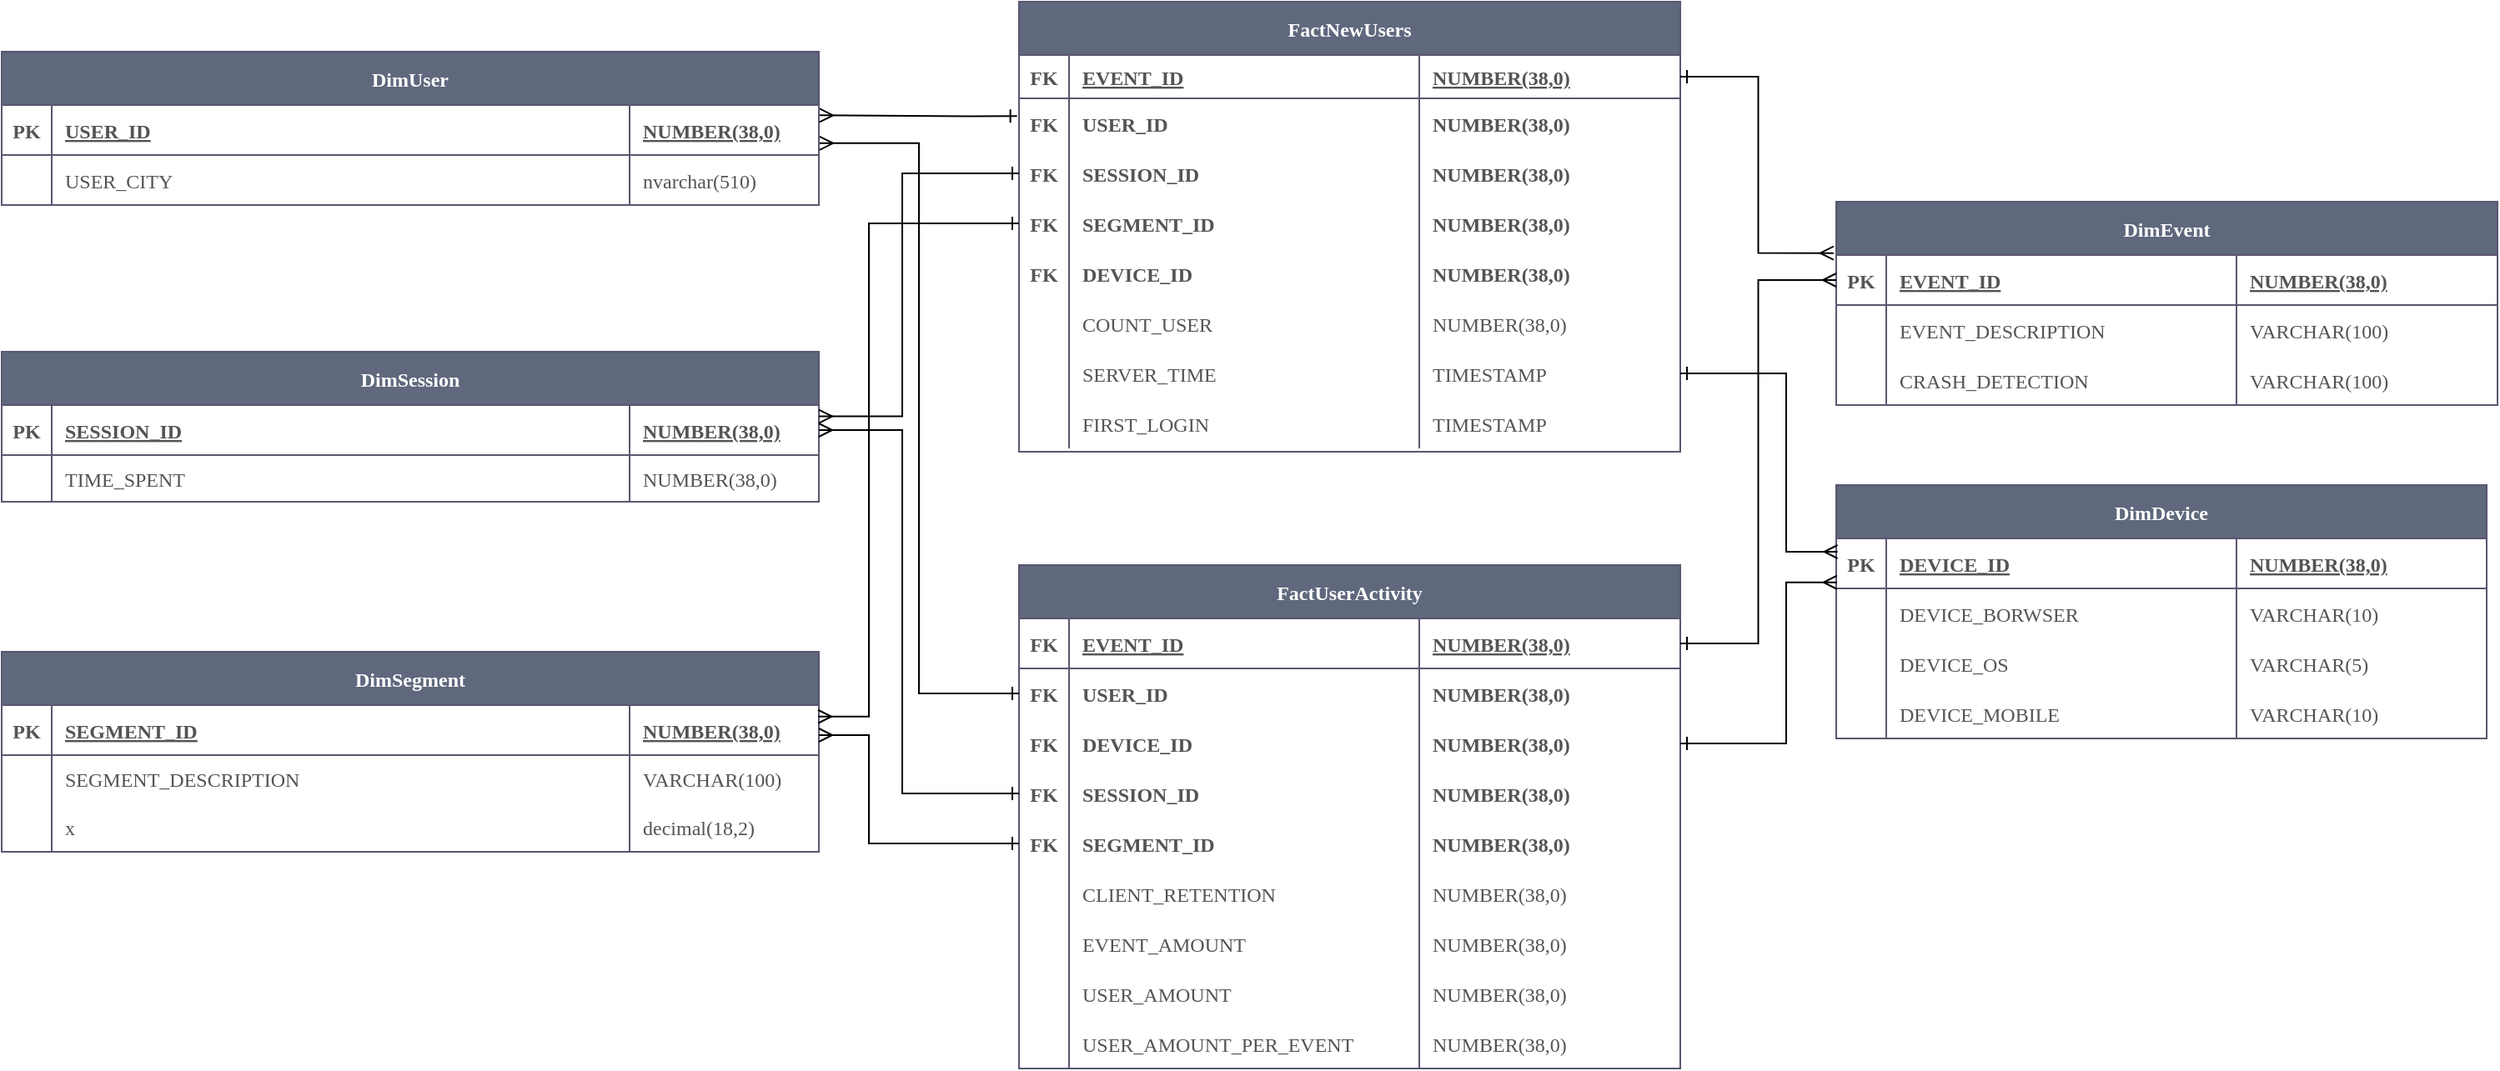 <mxfile version="20.5.1" type="github">
  <diagram id="R2lEEEUBdFMjLlhIrx00" name="Page-1">
    <mxGraphModel dx="1826" dy="827" grid="1" gridSize="10" guides="1" tooltips="1" connect="1" arrows="1" fold="1" page="1" pageScale="1" pageWidth="850" pageHeight="1100" math="0" shadow="0" extFonts="Permanent Marker^https://fonts.googleapis.com/css?family=Permanent+Marker">
      <root>
        <mxCell id="0" />
        <mxCell id="1" parent="0" />
        <mxCell id="uYATvKte1meTs20nlW-W-1" value="DimUser" style="shape=table;startSize=32;container=1;collapsible=1;childLayout=tableLayout;fixedRows=1;rowLines=0;fontStyle=1;align=center;resizeLast=1;strokeColor=#5C5570;fontFamily=Verdana;fontColor=#FFFFFF;fillColor=#5F687D;gradientColor=none;" vertex="1" parent="1">
          <mxGeometry x="180" y="100" width="490" height="92" as="geometry" />
        </mxCell>
        <mxCell id="uYATvKte1meTs20nlW-W-2" value="" style="shape=tableRow;horizontal=0;startSize=0;swimlaneHead=0;swimlaneBody=0;fillColor=none;collapsible=0;dropTarget=0;points=[[0,0.5],[1,0.5]];portConstraint=eastwest;top=0;left=0;right=0;bottom=1;strokeColor=#5C5570;fontFamily=Verdana;fontColor=#545454;" vertex="1" parent="uYATvKte1meTs20nlW-W-1">
          <mxGeometry y="32" width="490" height="30" as="geometry" />
        </mxCell>
        <mxCell id="uYATvKte1meTs20nlW-W-3" value="PK" style="shape=partialRectangle;connectable=0;fillColor=none;top=0;left=0;bottom=0;right=0;fontStyle=1;overflow=hidden;strokeColor=#5C5570;fontFamily=Verdana;fontColor=#545454;" vertex="1" parent="uYATvKte1meTs20nlW-W-2">
          <mxGeometry width="30" height="30" as="geometry">
            <mxRectangle width="30" height="30" as="alternateBounds" />
          </mxGeometry>
        </mxCell>
        <mxCell id="uYATvKte1meTs20nlW-W-4" value="USER_ID" style="shape=partialRectangle;connectable=0;fillColor=none;top=0;left=0;bottom=0;right=0;align=left;spacingLeft=6;fontStyle=5;overflow=hidden;strokeColor=#5C5570;fontFamily=Verdana;fontColor=#545454;" vertex="1" parent="uYATvKte1meTs20nlW-W-2">
          <mxGeometry x="30" width="346.5" height="30" as="geometry">
            <mxRectangle width="346.5" height="30" as="alternateBounds" />
          </mxGeometry>
        </mxCell>
        <mxCell id="uYATvKte1meTs20nlW-W-5" value="NUMBER(38,0)" style="shape=partialRectangle;connectable=0;fillColor=none;top=0;left=0;bottom=0;right=0;align=left;spacingLeft=6;fontStyle=5;overflow=hidden;strokeColor=#5C5570;fontFamily=Verdana;fontColor=#545454;" vertex="1" parent="uYATvKte1meTs20nlW-W-2">
          <mxGeometry x="376.5" width="113.5" height="30" as="geometry">
            <mxRectangle width="113.5" height="30" as="alternateBounds" />
          </mxGeometry>
        </mxCell>
        <mxCell id="uYATvKte1meTs20nlW-W-6" style="shape=tableRow;horizontal=0;startSize=0;swimlaneHead=0;swimlaneBody=0;fillColor=none;collapsible=0;dropTarget=0;points=[[0,0.5],[1,0.5]];portConstraint=eastwest;top=0;left=0;right=0;bottom=0;strokeColor=#5C5570;fontFamily=Verdana;fontColor=#545454;" vertex="1" parent="uYATvKte1meTs20nlW-W-1">
          <mxGeometry y="62" width="490" height="30" as="geometry" />
        </mxCell>
        <mxCell id="uYATvKte1meTs20nlW-W-7" style="shape=partialRectangle;connectable=0;fillColor=none;top=0;left=0;bottom=0;right=0;editable=1;overflow=hidden;strokeColor=#5C5570;fontFamily=Verdana;fontColor=#545454;" vertex="1" parent="uYATvKte1meTs20nlW-W-6">
          <mxGeometry width="30" height="30" as="geometry">
            <mxRectangle width="30" height="30" as="alternateBounds" />
          </mxGeometry>
        </mxCell>
        <mxCell id="uYATvKte1meTs20nlW-W-8" value="USER_CITY" style="shape=partialRectangle;connectable=0;fillColor=none;top=0;left=0;bottom=0;right=0;align=left;spacingLeft=6;overflow=hidden;strokeColor=#5C5570;fontFamily=Verdana;fontColor=#545454;" vertex="1" parent="uYATvKte1meTs20nlW-W-6">
          <mxGeometry x="30" width="346.5" height="30" as="geometry">
            <mxRectangle width="346.5" height="30" as="alternateBounds" />
          </mxGeometry>
        </mxCell>
        <mxCell id="uYATvKte1meTs20nlW-W-9" value="nvarchar(510)" style="shape=partialRectangle;connectable=0;fillColor=none;top=0;left=0;bottom=0;right=0;align=left;spacingLeft=6;overflow=hidden;strokeColor=#5C5570;fontFamily=Verdana;fontColor=#545454;" vertex="1" parent="uYATvKte1meTs20nlW-W-6">
          <mxGeometry x="376.5" width="113.5" height="30" as="geometry">
            <mxRectangle width="113.5" height="30" as="alternateBounds" />
          </mxGeometry>
        </mxCell>
        <mxCell id="uYATvKte1meTs20nlW-W-10" value="DimSession" style="shape=table;startSize=32;container=1;collapsible=1;childLayout=tableLayout;fixedRows=1;rowLines=0;fontStyle=1;align=center;resizeLast=1;strokeColor=#5C5570;fontFamily=Verdana;fontColor=#FFFFFF;fillColor=#5F687D;gradientColor=none;" vertex="1" parent="1">
          <mxGeometry x="180" y="280" width="490" height="90" as="geometry" />
        </mxCell>
        <mxCell id="uYATvKte1meTs20nlW-W-11" value="" style="shape=tableRow;horizontal=0;startSize=0;swimlaneHead=0;swimlaneBody=0;fillColor=none;collapsible=0;dropTarget=0;points=[[0,0.5],[1,0.5]];portConstraint=eastwest;top=0;left=0;right=0;bottom=1;strokeColor=#5C5570;fontFamily=Verdana;fontColor=#545454;" vertex="1" parent="uYATvKte1meTs20nlW-W-10">
          <mxGeometry y="32" width="490" height="30" as="geometry" />
        </mxCell>
        <mxCell id="uYATvKte1meTs20nlW-W-12" value="PK" style="shape=partialRectangle;connectable=0;fillColor=none;top=0;left=0;bottom=0;right=0;fontStyle=1;overflow=hidden;strokeColor=#5C5570;fontFamily=Verdana;fontColor=#545454;" vertex="1" parent="uYATvKte1meTs20nlW-W-11">
          <mxGeometry width="30" height="30" as="geometry">
            <mxRectangle width="30" height="30" as="alternateBounds" />
          </mxGeometry>
        </mxCell>
        <mxCell id="uYATvKte1meTs20nlW-W-13" value="SESSION_ID" style="shape=partialRectangle;connectable=0;fillColor=none;top=0;left=0;bottom=0;right=0;align=left;spacingLeft=6;fontStyle=5;overflow=hidden;strokeColor=#5C5570;fontFamily=Verdana;fontColor=#545454;" vertex="1" parent="uYATvKte1meTs20nlW-W-11">
          <mxGeometry x="30" width="346.5" height="30" as="geometry">
            <mxRectangle width="346.5" height="30" as="alternateBounds" />
          </mxGeometry>
        </mxCell>
        <mxCell id="uYATvKte1meTs20nlW-W-14" value="NUMBER(38,0)" style="shape=partialRectangle;connectable=0;fillColor=none;top=0;left=0;bottom=0;right=0;align=left;spacingLeft=6;fontStyle=5;overflow=hidden;strokeColor=#5C5570;fontFamily=Verdana;fontColor=#545454;" vertex="1" parent="uYATvKte1meTs20nlW-W-11">
          <mxGeometry x="376.5" width="113.5" height="30" as="geometry">
            <mxRectangle width="113.5" height="30" as="alternateBounds" />
          </mxGeometry>
        </mxCell>
        <mxCell id="uYATvKte1meTs20nlW-W-15" style="shape=tableRow;horizontal=0;startSize=0;swimlaneHead=0;swimlaneBody=0;fillColor=none;collapsible=0;dropTarget=0;points=[[0,0.5],[1,0.5]];portConstraint=eastwest;top=0;left=0;right=0;bottom=0;strokeColor=#5C5570;fontFamily=Verdana;fontColor=#545454;" vertex="1" parent="uYATvKte1meTs20nlW-W-10">
          <mxGeometry y="62" width="490" height="28" as="geometry" />
        </mxCell>
        <mxCell id="uYATvKte1meTs20nlW-W-16" style="shape=partialRectangle;connectable=0;fillColor=none;top=0;left=0;bottom=0;right=0;editable=1;overflow=hidden;strokeColor=#5C5570;fontFamily=Verdana;fontColor=#545454;" vertex="1" parent="uYATvKte1meTs20nlW-W-15">
          <mxGeometry width="30" height="28" as="geometry">
            <mxRectangle width="30" height="28" as="alternateBounds" />
          </mxGeometry>
        </mxCell>
        <mxCell id="uYATvKte1meTs20nlW-W-17" value="TIME_SPENT" style="shape=partialRectangle;connectable=0;fillColor=none;top=0;left=0;bottom=0;right=0;align=left;spacingLeft=6;overflow=hidden;strokeColor=#5C5570;fontFamily=Verdana;fontColor=#545454;" vertex="1" parent="uYATvKte1meTs20nlW-W-15">
          <mxGeometry x="30" width="346.5" height="28" as="geometry">
            <mxRectangle width="346.5" height="28" as="alternateBounds" />
          </mxGeometry>
        </mxCell>
        <mxCell id="uYATvKte1meTs20nlW-W-18" value="NUMBER(38,0)" style="shape=partialRectangle;connectable=0;fillColor=none;top=0;left=0;bottom=0;right=0;align=left;spacingLeft=6;overflow=hidden;strokeColor=#5C5570;fontFamily=Verdana;fontColor=#545454;fontStyle=0" vertex="1" parent="uYATvKte1meTs20nlW-W-15">
          <mxGeometry x="376.5" width="113.5" height="28" as="geometry">
            <mxRectangle width="113.5" height="28" as="alternateBounds" />
          </mxGeometry>
        </mxCell>
        <mxCell id="uYATvKte1meTs20nlW-W-19" value="DimSegment" style="shape=table;startSize=32;container=1;collapsible=1;childLayout=tableLayout;fixedRows=1;rowLines=0;fontStyle=1;align=center;resizeLast=1;strokeColor=#5C5570;fontFamily=Verdana;fontColor=#FFFFFF;fillColor=#5F687D;gradientColor=none;" vertex="1" parent="1">
          <mxGeometry x="180" y="460" width="490" height="120" as="geometry" />
        </mxCell>
        <mxCell id="uYATvKte1meTs20nlW-W-20" value="" style="shape=tableRow;horizontal=0;startSize=0;swimlaneHead=0;swimlaneBody=0;fillColor=none;collapsible=0;dropTarget=0;points=[[0,0.5],[1,0.5]];portConstraint=eastwest;top=0;left=0;right=0;bottom=1;strokeColor=#5C5570;fontFamily=Verdana;fontColor=#545454;" vertex="1" parent="uYATvKte1meTs20nlW-W-19">
          <mxGeometry y="32" width="490" height="30" as="geometry" />
        </mxCell>
        <mxCell id="uYATvKte1meTs20nlW-W-21" value="PK" style="shape=partialRectangle;connectable=0;fillColor=none;top=0;left=0;bottom=0;right=0;fontStyle=1;overflow=hidden;strokeColor=#5C5570;fontFamily=Verdana;fontColor=#545454;" vertex="1" parent="uYATvKte1meTs20nlW-W-20">
          <mxGeometry width="30" height="30" as="geometry">
            <mxRectangle width="30" height="30" as="alternateBounds" />
          </mxGeometry>
        </mxCell>
        <mxCell id="uYATvKte1meTs20nlW-W-22" value="SEGMENT_ID" style="shape=partialRectangle;connectable=0;fillColor=none;top=0;left=0;bottom=0;right=0;align=left;spacingLeft=6;fontStyle=5;overflow=hidden;strokeColor=#5C5570;fontFamily=Verdana;fontColor=#545454;" vertex="1" parent="uYATvKte1meTs20nlW-W-20">
          <mxGeometry x="30" width="346.5" height="30" as="geometry">
            <mxRectangle width="346.5" height="30" as="alternateBounds" />
          </mxGeometry>
        </mxCell>
        <mxCell id="uYATvKte1meTs20nlW-W-23" value="NUMBER(38,0)" style="shape=partialRectangle;connectable=0;fillColor=none;top=0;left=0;bottom=0;right=0;align=left;spacingLeft=6;fontStyle=5;overflow=hidden;strokeColor=#5C5570;fontFamily=Verdana;fontColor=#545454;" vertex="1" parent="uYATvKte1meTs20nlW-W-20">
          <mxGeometry x="376.5" width="113.5" height="30" as="geometry">
            <mxRectangle width="113.5" height="30" as="alternateBounds" />
          </mxGeometry>
        </mxCell>
        <mxCell id="uYATvKte1meTs20nlW-W-24" style="shape=tableRow;horizontal=0;startSize=0;swimlaneHead=0;swimlaneBody=0;fillColor=none;collapsible=0;dropTarget=0;points=[[0,0.5],[1,0.5]];portConstraint=eastwest;top=0;left=0;right=0;bottom=0;strokeColor=#5C5570;fontFamily=Verdana;fontColor=#545454;" vertex="1" parent="uYATvKte1meTs20nlW-W-19">
          <mxGeometry y="62" width="490" height="28" as="geometry" />
        </mxCell>
        <mxCell id="uYATvKte1meTs20nlW-W-25" style="shape=partialRectangle;connectable=0;fillColor=none;top=0;left=0;bottom=0;right=0;editable=1;overflow=hidden;strokeColor=#5C5570;fontFamily=Verdana;fontColor=#545454;" vertex="1" parent="uYATvKte1meTs20nlW-W-24">
          <mxGeometry width="30" height="28" as="geometry">
            <mxRectangle width="30" height="28" as="alternateBounds" />
          </mxGeometry>
        </mxCell>
        <mxCell id="uYATvKte1meTs20nlW-W-26" value="SEGMENT_DESCRIPTION" style="shape=partialRectangle;connectable=0;fillColor=none;top=0;left=0;bottom=0;right=0;align=left;spacingLeft=6;overflow=hidden;strokeColor=#5C5570;fontFamily=Verdana;fontColor=#545454;" vertex="1" parent="uYATvKte1meTs20nlW-W-24">
          <mxGeometry x="30" width="346.5" height="28" as="geometry">
            <mxRectangle width="346.5" height="28" as="alternateBounds" />
          </mxGeometry>
        </mxCell>
        <mxCell id="uYATvKte1meTs20nlW-W-27" value="VARCHAR(100)" style="shape=partialRectangle;connectable=0;fillColor=none;top=0;left=0;bottom=0;right=0;align=left;spacingLeft=6;overflow=hidden;strokeColor=#5C5570;fontFamily=Verdana;fontColor=#545454;" vertex="1" parent="uYATvKte1meTs20nlW-W-24">
          <mxGeometry x="376.5" width="113.5" height="28" as="geometry">
            <mxRectangle width="113.5" height="28" as="alternateBounds" />
          </mxGeometry>
        </mxCell>
        <mxCell id="uYATvKte1meTs20nlW-W-28" style="shape=tableRow;horizontal=0;startSize=0;swimlaneHead=0;swimlaneBody=0;fillColor=none;collapsible=0;dropTarget=0;points=[[0,0.5],[1,0.5]];portConstraint=eastwest;top=0;left=0;right=0;bottom=0;strokeColor=#5C5570;fontFamily=Verdana;fontColor=#545454;" vertex="1" parent="uYATvKte1meTs20nlW-W-19">
          <mxGeometry y="90" width="490" height="30" as="geometry" />
        </mxCell>
        <mxCell id="uYATvKte1meTs20nlW-W-29" style="shape=partialRectangle;connectable=0;fillColor=none;top=0;left=0;bottom=0;right=0;editable=1;overflow=hidden;strokeColor=#5C5570;fontFamily=Verdana;fontColor=#545454;" vertex="1" parent="uYATvKte1meTs20nlW-W-28">
          <mxGeometry width="30" height="30" as="geometry">
            <mxRectangle width="30" height="30" as="alternateBounds" />
          </mxGeometry>
        </mxCell>
        <mxCell id="uYATvKte1meTs20nlW-W-30" value="x" style="shape=partialRectangle;connectable=0;fillColor=none;top=0;left=0;bottom=0;right=0;align=left;spacingLeft=6;overflow=hidden;strokeColor=#5C5570;fontFamily=Verdana;fontColor=#545454;" vertex="1" parent="uYATvKte1meTs20nlW-W-28">
          <mxGeometry x="30" width="346.5" height="30" as="geometry">
            <mxRectangle width="346.5" height="30" as="alternateBounds" />
          </mxGeometry>
        </mxCell>
        <mxCell id="uYATvKte1meTs20nlW-W-31" value="decimal(18,2)" style="shape=partialRectangle;connectable=0;fillColor=none;top=0;left=0;bottom=0;right=0;align=left;spacingLeft=6;overflow=hidden;strokeColor=#5C5570;fontFamily=Verdana;fontColor=#545454;" vertex="1" parent="uYATvKte1meTs20nlW-W-28">
          <mxGeometry x="376.5" width="113.5" height="30" as="geometry">
            <mxRectangle width="113.5" height="30" as="alternateBounds" />
          </mxGeometry>
        </mxCell>
        <mxCell id="uYATvKte1meTs20nlW-W-32" value="DimDevice" style="shape=table;startSize=32;container=1;collapsible=1;childLayout=tableLayout;fixedRows=1;rowLines=0;fontStyle=1;align=center;resizeLast=1;strokeColor=#5C5570;fontFamily=Verdana;fontColor=#FFFFFF;fillColor=#5F687D;gradientColor=none;" vertex="1" parent="1">
          <mxGeometry x="1280" y="360" width="390" height="152" as="geometry" />
        </mxCell>
        <mxCell id="uYATvKte1meTs20nlW-W-33" value="" style="shape=tableRow;horizontal=0;startSize=0;swimlaneHead=0;swimlaneBody=0;fillColor=none;collapsible=0;dropTarget=0;points=[[0,0.5],[1,0.5]];portConstraint=eastwest;top=0;left=0;right=0;bottom=1;strokeColor=#5C5570;fontFamily=Verdana;fontColor=#545454;" vertex="1" parent="uYATvKte1meTs20nlW-W-32">
          <mxGeometry y="32" width="390" height="30" as="geometry" />
        </mxCell>
        <mxCell id="uYATvKte1meTs20nlW-W-34" value="PK" style="shape=partialRectangle;connectable=0;fillColor=none;top=0;left=0;bottom=0;right=0;fontStyle=1;overflow=hidden;strokeColor=#5C5570;fontFamily=Verdana;fontColor=#545454;" vertex="1" parent="uYATvKte1meTs20nlW-W-33">
          <mxGeometry width="30" height="30" as="geometry">
            <mxRectangle width="30" height="30" as="alternateBounds" />
          </mxGeometry>
        </mxCell>
        <mxCell id="uYATvKte1meTs20nlW-W-35" value="DEVICE_ID" style="shape=partialRectangle;connectable=0;fillColor=none;top=0;left=0;bottom=0;right=0;align=left;spacingLeft=6;fontStyle=5;overflow=hidden;strokeColor=#5C5570;fontFamily=Verdana;fontColor=#545454;" vertex="1" parent="uYATvKte1meTs20nlW-W-33">
          <mxGeometry x="30" width="210" height="30" as="geometry">
            <mxRectangle width="210" height="30" as="alternateBounds" />
          </mxGeometry>
        </mxCell>
        <mxCell id="uYATvKte1meTs20nlW-W-36" value="NUMBER(38,0)" style="shape=partialRectangle;connectable=0;fillColor=none;top=0;left=0;bottom=0;right=0;align=left;spacingLeft=6;fontStyle=5;overflow=hidden;strokeColor=#5C5570;fontFamily=Verdana;fontColor=#545454;" vertex="1" parent="uYATvKte1meTs20nlW-W-33">
          <mxGeometry x="240" width="150" height="30" as="geometry">
            <mxRectangle width="150" height="30" as="alternateBounds" />
          </mxGeometry>
        </mxCell>
        <mxCell id="uYATvKte1meTs20nlW-W-37" style="shape=tableRow;horizontal=0;startSize=0;swimlaneHead=0;swimlaneBody=0;fillColor=none;collapsible=0;dropTarget=0;points=[[0,0.5],[1,0.5]];portConstraint=eastwest;top=0;left=0;right=0;bottom=0;strokeColor=#5C5570;fontFamily=Verdana;fontColor=#545454;" vertex="1" parent="uYATvKte1meTs20nlW-W-32">
          <mxGeometry y="62" width="390" height="30" as="geometry" />
        </mxCell>
        <mxCell id="uYATvKte1meTs20nlW-W-38" style="shape=partialRectangle;connectable=0;fillColor=none;top=0;left=0;bottom=0;right=0;editable=1;overflow=hidden;strokeColor=#5C5570;fontFamily=Verdana;fontColor=#545454;" vertex="1" parent="uYATvKte1meTs20nlW-W-37">
          <mxGeometry width="30" height="30" as="geometry">
            <mxRectangle width="30" height="30" as="alternateBounds" />
          </mxGeometry>
        </mxCell>
        <mxCell id="uYATvKte1meTs20nlW-W-39" value="DEVICE_BORWSER" style="shape=partialRectangle;connectable=0;fillColor=none;top=0;left=0;bottom=0;right=0;align=left;spacingLeft=6;overflow=hidden;strokeColor=#5C5570;fontFamily=Verdana;fontColor=#545454;" vertex="1" parent="uYATvKte1meTs20nlW-W-37">
          <mxGeometry x="30" width="210" height="30" as="geometry">
            <mxRectangle width="210" height="30" as="alternateBounds" />
          </mxGeometry>
        </mxCell>
        <mxCell id="uYATvKte1meTs20nlW-W-40" value="VARCHAR(10)" style="shape=partialRectangle;connectable=0;fillColor=none;top=0;left=0;bottom=0;right=0;align=left;spacingLeft=6;overflow=hidden;strokeColor=#5C5570;fontFamily=Verdana;fontColor=#545454;" vertex="1" parent="uYATvKte1meTs20nlW-W-37">
          <mxGeometry x="240" width="150" height="30" as="geometry">
            <mxRectangle width="150" height="30" as="alternateBounds" />
          </mxGeometry>
        </mxCell>
        <mxCell id="uYATvKte1meTs20nlW-W-41" style="shape=tableRow;horizontal=0;startSize=0;swimlaneHead=0;swimlaneBody=0;fillColor=none;collapsible=0;dropTarget=0;points=[[0,0.5],[1,0.5]];portConstraint=eastwest;top=0;left=0;right=0;bottom=0;strokeColor=#5C5570;fontFamily=Verdana;fontColor=#545454;" vertex="1" parent="uYATvKte1meTs20nlW-W-32">
          <mxGeometry y="92" width="390" height="30" as="geometry" />
        </mxCell>
        <mxCell id="uYATvKte1meTs20nlW-W-42" style="shape=partialRectangle;connectable=0;fillColor=none;top=0;left=0;bottom=0;right=0;editable=1;overflow=hidden;strokeColor=#5C5570;fontFamily=Verdana;fontColor=#545454;" vertex="1" parent="uYATvKte1meTs20nlW-W-41">
          <mxGeometry width="30" height="30" as="geometry">
            <mxRectangle width="30" height="30" as="alternateBounds" />
          </mxGeometry>
        </mxCell>
        <mxCell id="uYATvKte1meTs20nlW-W-43" value="DEVICE_OS" style="shape=partialRectangle;connectable=0;fillColor=none;top=0;left=0;bottom=0;right=0;align=left;spacingLeft=6;overflow=hidden;strokeColor=#5C5570;fontFamily=Verdana;fontColor=#545454;" vertex="1" parent="uYATvKte1meTs20nlW-W-41">
          <mxGeometry x="30" width="210" height="30" as="geometry">
            <mxRectangle width="210" height="30" as="alternateBounds" />
          </mxGeometry>
        </mxCell>
        <mxCell id="uYATvKte1meTs20nlW-W-44" value="VARCHAR(5)" style="shape=partialRectangle;connectable=0;fillColor=none;top=0;left=0;bottom=0;right=0;align=left;spacingLeft=6;overflow=hidden;strokeColor=#5C5570;fontFamily=Verdana;fontColor=#545454;" vertex="1" parent="uYATvKte1meTs20nlW-W-41">
          <mxGeometry x="240" width="150" height="30" as="geometry">
            <mxRectangle width="150" height="30" as="alternateBounds" />
          </mxGeometry>
        </mxCell>
        <mxCell id="uYATvKte1meTs20nlW-W-45" style="shape=tableRow;horizontal=0;startSize=0;swimlaneHead=0;swimlaneBody=0;fillColor=none;collapsible=0;dropTarget=0;points=[[0,0.5],[1,0.5]];portConstraint=eastwest;top=0;left=0;right=0;bottom=0;strokeColor=#5C5570;fontFamily=Verdana;fontColor=#545454;" vertex="1" parent="uYATvKte1meTs20nlW-W-32">
          <mxGeometry y="122" width="390" height="30" as="geometry" />
        </mxCell>
        <mxCell id="uYATvKte1meTs20nlW-W-46" style="shape=partialRectangle;connectable=0;fillColor=none;top=0;left=0;bottom=0;right=0;editable=1;overflow=hidden;strokeColor=#5C5570;fontFamily=Verdana;fontColor=#545454;" vertex="1" parent="uYATvKte1meTs20nlW-W-45">
          <mxGeometry width="30" height="30" as="geometry">
            <mxRectangle width="30" height="30" as="alternateBounds" />
          </mxGeometry>
        </mxCell>
        <mxCell id="uYATvKte1meTs20nlW-W-47" value="DEVICE_MOBILE" style="shape=partialRectangle;connectable=0;fillColor=none;top=0;left=0;bottom=0;right=0;align=left;spacingLeft=6;overflow=hidden;strokeColor=#5C5570;fontFamily=Verdana;fontColor=#545454;" vertex="1" parent="uYATvKte1meTs20nlW-W-45">
          <mxGeometry x="30" width="210" height="30" as="geometry">
            <mxRectangle width="210" height="30" as="alternateBounds" />
          </mxGeometry>
        </mxCell>
        <mxCell id="uYATvKte1meTs20nlW-W-48" value="VARCHAR(10)" style="shape=partialRectangle;connectable=0;fillColor=none;top=0;left=0;bottom=0;right=0;align=left;spacingLeft=6;overflow=hidden;strokeColor=#5C5570;fontFamily=Verdana;fontColor=#545454;" vertex="1" parent="uYATvKte1meTs20nlW-W-45">
          <mxGeometry x="240" width="150" height="30" as="geometry">
            <mxRectangle width="150" height="30" as="alternateBounds" />
          </mxGeometry>
        </mxCell>
        <mxCell id="uYATvKte1meTs20nlW-W-49" value="DimEvent" style="shape=table;startSize=32;container=1;collapsible=1;childLayout=tableLayout;fixedRows=1;rowLines=0;fontStyle=1;align=center;resizeLast=1;strokeColor=#5C5570;fontFamily=Verdana;fontColor=#FFFFFF;fillColor=#5F687D;gradientColor=none;" vertex="1" parent="1">
          <mxGeometry x="1280" y="190" width="396.5" height="122" as="geometry" />
        </mxCell>
        <mxCell id="uYATvKte1meTs20nlW-W-50" value="" style="shape=tableRow;horizontal=0;startSize=0;swimlaneHead=0;swimlaneBody=0;fillColor=none;collapsible=0;dropTarget=0;points=[[0,0.5],[1,0.5]];portConstraint=eastwest;top=0;left=0;right=0;bottom=1;strokeColor=#5C5570;fontFamily=Verdana;fontColor=#545454;" vertex="1" parent="uYATvKte1meTs20nlW-W-49">
          <mxGeometry y="32" width="396.5" height="30" as="geometry" />
        </mxCell>
        <mxCell id="uYATvKte1meTs20nlW-W-51" value="PK" style="shape=partialRectangle;connectable=0;fillColor=none;top=0;left=0;bottom=0;right=0;fontStyle=1;overflow=hidden;strokeColor=#5C5570;fontFamily=Verdana;fontColor=#545454;" vertex="1" parent="uYATvKte1meTs20nlW-W-50">
          <mxGeometry width="30" height="30" as="geometry">
            <mxRectangle width="30" height="30" as="alternateBounds" />
          </mxGeometry>
        </mxCell>
        <mxCell id="uYATvKte1meTs20nlW-W-52" value="EVENT_ID" style="shape=partialRectangle;connectable=0;fillColor=none;top=0;left=0;bottom=0;right=0;align=left;spacingLeft=6;fontStyle=5;overflow=hidden;strokeColor=#5C5570;fontFamily=Verdana;fontColor=#545454;" vertex="1" parent="uYATvKte1meTs20nlW-W-50">
          <mxGeometry x="30" width="210" height="30" as="geometry">
            <mxRectangle width="210" height="30" as="alternateBounds" />
          </mxGeometry>
        </mxCell>
        <mxCell id="uYATvKte1meTs20nlW-W-53" value="NUMBER(38,0)" style="shape=partialRectangle;connectable=0;fillColor=none;top=0;left=0;bottom=0;right=0;align=left;spacingLeft=6;fontStyle=5;overflow=hidden;strokeColor=#5C5570;fontFamily=Verdana;fontColor=#545454;" vertex="1" parent="uYATvKte1meTs20nlW-W-50">
          <mxGeometry x="240" width="156.5" height="30" as="geometry">
            <mxRectangle width="156.5" height="30" as="alternateBounds" />
          </mxGeometry>
        </mxCell>
        <mxCell id="uYATvKte1meTs20nlW-W-54" style="shape=tableRow;horizontal=0;startSize=0;swimlaneHead=0;swimlaneBody=0;fillColor=none;collapsible=0;dropTarget=0;points=[[0,0.5],[1,0.5]];portConstraint=eastwest;top=0;left=0;right=0;bottom=0;strokeColor=#5C5570;fontFamily=Verdana;fontColor=#545454;" vertex="1" parent="uYATvKte1meTs20nlW-W-49">
          <mxGeometry y="62" width="396.5" height="30" as="geometry" />
        </mxCell>
        <mxCell id="uYATvKte1meTs20nlW-W-55" style="shape=partialRectangle;connectable=0;fillColor=none;top=0;left=0;bottom=0;right=0;editable=1;overflow=hidden;strokeColor=#5C5570;fontFamily=Verdana;fontColor=#545454;" vertex="1" parent="uYATvKte1meTs20nlW-W-54">
          <mxGeometry width="30" height="30" as="geometry">
            <mxRectangle width="30" height="30" as="alternateBounds" />
          </mxGeometry>
        </mxCell>
        <mxCell id="uYATvKte1meTs20nlW-W-56" value="EVENT_DESCRIPTION" style="shape=partialRectangle;connectable=0;fillColor=none;top=0;left=0;bottom=0;right=0;align=left;spacingLeft=6;overflow=hidden;strokeColor=#5C5570;fontFamily=Verdana;fontColor=#545454;" vertex="1" parent="uYATvKte1meTs20nlW-W-54">
          <mxGeometry x="30" width="210" height="30" as="geometry">
            <mxRectangle width="210" height="30" as="alternateBounds" />
          </mxGeometry>
        </mxCell>
        <mxCell id="uYATvKte1meTs20nlW-W-57" value="VARCHAR(100)" style="shape=partialRectangle;connectable=0;fillColor=none;top=0;left=0;bottom=0;right=0;align=left;spacingLeft=6;overflow=hidden;strokeColor=#5C5570;fontFamily=Verdana;fontColor=#545454;" vertex="1" parent="uYATvKte1meTs20nlW-W-54">
          <mxGeometry x="240" width="156.5" height="30" as="geometry">
            <mxRectangle width="156.5" height="30" as="alternateBounds" />
          </mxGeometry>
        </mxCell>
        <mxCell id="uYATvKte1meTs20nlW-W-58" style="shape=tableRow;horizontal=0;startSize=0;swimlaneHead=0;swimlaneBody=0;fillColor=none;collapsible=0;dropTarget=0;points=[[0,0.5],[1,0.5]];portConstraint=eastwest;top=0;left=0;right=0;bottom=0;strokeColor=#5C5570;fontFamily=Verdana;fontColor=#545454;" vertex="1" parent="uYATvKte1meTs20nlW-W-49">
          <mxGeometry y="92" width="396.5" height="30" as="geometry" />
        </mxCell>
        <mxCell id="uYATvKte1meTs20nlW-W-59" style="shape=partialRectangle;connectable=0;fillColor=none;top=0;left=0;bottom=0;right=0;editable=1;overflow=hidden;strokeColor=#5C5570;fontFamily=Verdana;fontColor=#545454;" vertex="1" parent="uYATvKte1meTs20nlW-W-58">
          <mxGeometry width="30" height="30" as="geometry">
            <mxRectangle width="30" height="30" as="alternateBounds" />
          </mxGeometry>
        </mxCell>
        <mxCell id="uYATvKte1meTs20nlW-W-60" value="CRASH_DETECTION" style="shape=partialRectangle;connectable=0;fillColor=none;top=0;left=0;bottom=0;right=0;align=left;spacingLeft=6;overflow=hidden;strokeColor=#5C5570;fontFamily=Verdana;fontColor=#545454;" vertex="1" parent="uYATvKte1meTs20nlW-W-58">
          <mxGeometry x="30" width="210" height="30" as="geometry">
            <mxRectangle width="210" height="30" as="alternateBounds" />
          </mxGeometry>
        </mxCell>
        <mxCell id="uYATvKte1meTs20nlW-W-61" value="VARCHAR(100)" style="shape=partialRectangle;connectable=0;fillColor=none;top=0;left=0;bottom=0;right=0;align=left;spacingLeft=6;overflow=hidden;strokeColor=#5C5570;fontFamily=Verdana;fontColor=#545454;" vertex="1" parent="uYATvKte1meTs20nlW-W-58">
          <mxGeometry x="240" width="156.5" height="30" as="geometry">
            <mxRectangle width="156.5" height="30" as="alternateBounds" />
          </mxGeometry>
        </mxCell>
        <mxCell id="uYATvKte1meTs20nlW-W-62" value="FactNewUsers" style="shape=table;startSize=32;container=1;collapsible=1;childLayout=tableLayout;fixedRows=1;rowLines=0;fontStyle=1;align=center;resizeLast=1;strokeColor=#5C5570;fontFamily=Verdana;fontColor=#FFFFFF;fillColor=#5F687D;gradientColor=none;" vertex="1" parent="1">
          <mxGeometry x="790" y="70" width="396.5" height="270" as="geometry" />
        </mxCell>
        <mxCell id="uYATvKte1meTs20nlW-W-63" value="" style="shape=tableRow;horizontal=0;startSize=0;swimlaneHead=0;swimlaneBody=0;fillColor=none;collapsible=0;dropTarget=0;points=[[0,0.5],[1,0.5]];portConstraint=eastwest;top=0;left=0;right=0;bottom=1;strokeColor=#5C5570;fontFamily=Verdana;fontColor=#545454;" vertex="1" parent="uYATvKte1meTs20nlW-W-62">
          <mxGeometry y="32" width="396.5" height="26" as="geometry" />
        </mxCell>
        <mxCell id="uYATvKte1meTs20nlW-W-64" value="FK" style="shape=partialRectangle;connectable=0;fillColor=none;top=0;left=0;bottom=0;right=0;fontStyle=1;overflow=hidden;strokeColor=#5C5570;fontFamily=Verdana;fontColor=#545454;" vertex="1" parent="uYATvKte1meTs20nlW-W-63">
          <mxGeometry width="30" height="26" as="geometry">
            <mxRectangle width="30" height="26" as="alternateBounds" />
          </mxGeometry>
        </mxCell>
        <mxCell id="uYATvKte1meTs20nlW-W-65" value="EVENT_ID" style="shape=partialRectangle;connectable=0;fillColor=none;top=0;left=0;bottom=0;right=0;align=left;spacingLeft=6;fontStyle=5;overflow=hidden;strokeColor=#5C5570;fontFamily=Verdana;fontColor=#545454;" vertex="1" parent="uYATvKte1meTs20nlW-W-63">
          <mxGeometry x="30" width="210" height="26" as="geometry">
            <mxRectangle width="210" height="26" as="alternateBounds" />
          </mxGeometry>
        </mxCell>
        <mxCell id="uYATvKte1meTs20nlW-W-66" value="NUMBER(38,0)" style="shape=partialRectangle;connectable=0;fillColor=none;top=0;left=0;bottom=0;right=0;align=left;spacingLeft=6;fontStyle=5;overflow=hidden;strokeColor=#5C5570;fontFamily=Verdana;fontColor=#545454;" vertex="1" parent="uYATvKte1meTs20nlW-W-63">
          <mxGeometry x="240" width="156.5" height="26" as="geometry">
            <mxRectangle width="156.5" height="26" as="alternateBounds" />
          </mxGeometry>
        </mxCell>
        <mxCell id="uYATvKte1meTs20nlW-W-67" style="shape=tableRow;horizontal=0;startSize=0;swimlaneHead=0;swimlaneBody=0;fillColor=none;collapsible=0;dropTarget=0;points=[[0,0.5],[1,0.5]];portConstraint=eastwest;top=0;left=0;right=0;bottom=0;strokeColor=#5C5570;fontFamily=Verdana;fontColor=#545454;" vertex="1" parent="uYATvKte1meTs20nlW-W-62">
          <mxGeometry y="58" width="396.5" height="30" as="geometry" />
        </mxCell>
        <mxCell id="uYATvKte1meTs20nlW-W-68" value="FK" style="shape=partialRectangle;connectable=0;fillColor=none;top=0;left=0;bottom=0;right=0;editable=1;overflow=hidden;strokeColor=#5C5570;fontFamily=Verdana;fontColor=#545454;fontStyle=1" vertex="1" parent="uYATvKte1meTs20nlW-W-67">
          <mxGeometry width="30" height="30" as="geometry">
            <mxRectangle width="30" height="30" as="alternateBounds" />
          </mxGeometry>
        </mxCell>
        <mxCell id="uYATvKte1meTs20nlW-W-69" value="USER_ID" style="shape=partialRectangle;connectable=0;fillColor=none;top=0;left=0;bottom=0;right=0;align=left;spacingLeft=6;overflow=hidden;strokeColor=#5C5570;fontFamily=Verdana;fontColor=#545454;fontStyle=1" vertex="1" parent="uYATvKte1meTs20nlW-W-67">
          <mxGeometry x="30" width="210" height="30" as="geometry">
            <mxRectangle width="210" height="30" as="alternateBounds" />
          </mxGeometry>
        </mxCell>
        <mxCell id="uYATvKte1meTs20nlW-W-70" value="NUMBER(38,0)" style="shape=partialRectangle;connectable=0;fillColor=none;top=0;left=0;bottom=0;right=0;align=left;spacingLeft=6;overflow=hidden;strokeColor=#5C5570;fontFamily=Verdana;fontColor=#545454;fontStyle=1" vertex="1" parent="uYATvKte1meTs20nlW-W-67">
          <mxGeometry x="240" width="156.5" height="30" as="geometry">
            <mxRectangle width="156.5" height="30" as="alternateBounds" />
          </mxGeometry>
        </mxCell>
        <mxCell id="uYATvKte1meTs20nlW-W-71" style="shape=tableRow;horizontal=0;startSize=0;swimlaneHead=0;swimlaneBody=0;fillColor=none;collapsible=0;dropTarget=0;points=[[0,0.5],[1,0.5]];portConstraint=eastwest;top=0;left=0;right=0;bottom=0;strokeColor=#5C5570;fontFamily=Verdana;fontColor=#545454;" vertex="1" parent="uYATvKte1meTs20nlW-W-62">
          <mxGeometry y="88" width="396.5" height="30" as="geometry" />
        </mxCell>
        <mxCell id="uYATvKte1meTs20nlW-W-72" value="FK" style="shape=partialRectangle;connectable=0;fillColor=none;top=0;left=0;bottom=0;right=0;editable=1;overflow=hidden;strokeColor=#5C5570;fontFamily=Verdana;fontColor=#545454;fontStyle=1" vertex="1" parent="uYATvKte1meTs20nlW-W-71">
          <mxGeometry width="30" height="30" as="geometry">
            <mxRectangle width="30" height="30" as="alternateBounds" />
          </mxGeometry>
        </mxCell>
        <mxCell id="uYATvKte1meTs20nlW-W-73" value="SESSION_ID" style="shape=partialRectangle;connectable=0;fillColor=none;top=0;left=0;bottom=0;right=0;align=left;spacingLeft=6;overflow=hidden;strokeColor=#5C5570;fontFamily=Verdana;fontColor=#545454;fontStyle=1" vertex="1" parent="uYATvKte1meTs20nlW-W-71">
          <mxGeometry x="30" width="210" height="30" as="geometry">
            <mxRectangle width="210" height="30" as="alternateBounds" />
          </mxGeometry>
        </mxCell>
        <mxCell id="uYATvKte1meTs20nlW-W-74" value="NUMBER(38,0)" style="shape=partialRectangle;connectable=0;fillColor=none;top=0;left=0;bottom=0;right=0;align=left;spacingLeft=6;overflow=hidden;strokeColor=#5C5570;fontFamily=Verdana;fontColor=#545454;fontStyle=1" vertex="1" parent="uYATvKte1meTs20nlW-W-71">
          <mxGeometry x="240" width="156.5" height="30" as="geometry">
            <mxRectangle width="156.5" height="30" as="alternateBounds" />
          </mxGeometry>
        </mxCell>
        <mxCell id="uYATvKte1meTs20nlW-W-75" style="shape=tableRow;horizontal=0;startSize=0;swimlaneHead=0;swimlaneBody=0;fillColor=none;collapsible=0;dropTarget=0;points=[[0,0.5],[1,0.5]];portConstraint=eastwest;top=0;left=0;right=0;bottom=0;strokeColor=#5C5570;fontFamily=Verdana;fontColor=#545454;" vertex="1" parent="uYATvKte1meTs20nlW-W-62">
          <mxGeometry y="118" width="396.5" height="30" as="geometry" />
        </mxCell>
        <mxCell id="uYATvKte1meTs20nlW-W-76" value="FK" style="shape=partialRectangle;connectable=0;fillColor=none;top=0;left=0;bottom=0;right=0;editable=1;overflow=hidden;strokeColor=#5C5570;fontFamily=Verdana;fontColor=#545454;fontStyle=1" vertex="1" parent="uYATvKte1meTs20nlW-W-75">
          <mxGeometry width="30" height="30" as="geometry">
            <mxRectangle width="30" height="30" as="alternateBounds" />
          </mxGeometry>
        </mxCell>
        <mxCell id="uYATvKte1meTs20nlW-W-77" value="SEGMENT_ID" style="shape=partialRectangle;connectable=0;fillColor=none;top=0;left=0;bottom=0;right=0;align=left;spacingLeft=6;overflow=hidden;strokeColor=#5C5570;fontFamily=Verdana;fontColor=#545454;fontStyle=1" vertex="1" parent="uYATvKte1meTs20nlW-W-75">
          <mxGeometry x="30" width="210" height="30" as="geometry">
            <mxRectangle width="210" height="30" as="alternateBounds" />
          </mxGeometry>
        </mxCell>
        <mxCell id="uYATvKte1meTs20nlW-W-78" value="NUMBER(38,0)" style="shape=partialRectangle;connectable=0;fillColor=none;top=0;left=0;bottom=0;right=0;align=left;spacingLeft=6;overflow=hidden;strokeColor=#5C5570;fontFamily=Verdana;fontColor=#545454;fontStyle=1" vertex="1" parent="uYATvKte1meTs20nlW-W-75">
          <mxGeometry x="240" width="156.5" height="30" as="geometry">
            <mxRectangle width="156.5" height="30" as="alternateBounds" />
          </mxGeometry>
        </mxCell>
        <mxCell id="uYATvKte1meTs20nlW-W-79" style="shape=tableRow;horizontal=0;startSize=0;swimlaneHead=0;swimlaneBody=0;fillColor=none;collapsible=0;dropTarget=0;points=[[0,0.5],[1,0.5]];portConstraint=eastwest;top=0;left=0;right=0;bottom=0;strokeColor=#5C5570;fontFamily=Verdana;fontColor=#545454;" vertex="1" parent="uYATvKte1meTs20nlW-W-62">
          <mxGeometry y="148" width="396.5" height="30" as="geometry" />
        </mxCell>
        <mxCell id="uYATvKte1meTs20nlW-W-80" value="FK" style="shape=partialRectangle;connectable=0;fillColor=none;top=0;left=0;bottom=0;right=0;editable=1;overflow=hidden;strokeColor=#5C5570;fontFamily=Verdana;fontColor=#545454;fontStyle=1" vertex="1" parent="uYATvKte1meTs20nlW-W-79">
          <mxGeometry width="30" height="30" as="geometry">
            <mxRectangle width="30" height="30" as="alternateBounds" />
          </mxGeometry>
        </mxCell>
        <mxCell id="uYATvKte1meTs20nlW-W-81" value="DEVICE_ID" style="shape=partialRectangle;connectable=0;fillColor=none;top=0;left=0;bottom=0;right=0;align=left;spacingLeft=6;overflow=hidden;strokeColor=#5C5570;fontFamily=Verdana;fontColor=#545454;fontStyle=1" vertex="1" parent="uYATvKte1meTs20nlW-W-79">
          <mxGeometry x="30" width="210" height="30" as="geometry">
            <mxRectangle width="210" height="30" as="alternateBounds" />
          </mxGeometry>
        </mxCell>
        <mxCell id="uYATvKte1meTs20nlW-W-82" value="NUMBER(38,0)" style="shape=partialRectangle;connectable=0;fillColor=none;top=0;left=0;bottom=0;right=0;align=left;spacingLeft=6;overflow=hidden;strokeColor=#5C5570;fontFamily=Verdana;fontColor=#545454;fontStyle=1" vertex="1" parent="uYATvKte1meTs20nlW-W-79">
          <mxGeometry x="240" width="156.5" height="30" as="geometry">
            <mxRectangle width="156.5" height="30" as="alternateBounds" />
          </mxGeometry>
        </mxCell>
        <mxCell id="uYATvKte1meTs20nlW-W-83" style="shape=tableRow;horizontal=0;startSize=0;swimlaneHead=0;swimlaneBody=0;fillColor=none;collapsible=0;dropTarget=0;points=[[0,0.5],[1,0.5]];portConstraint=eastwest;top=0;left=0;right=0;bottom=0;strokeColor=#5C5570;fontFamily=Verdana;fontColor=#545454;fontStyle=1" vertex="1" parent="uYATvKte1meTs20nlW-W-62">
          <mxGeometry y="178" width="396.5" height="30" as="geometry" />
        </mxCell>
        <mxCell id="uYATvKte1meTs20nlW-W-84" value="" style="shape=partialRectangle;connectable=0;fillColor=none;top=0;left=0;bottom=0;right=0;editable=1;overflow=hidden;strokeColor=#5C5570;fontFamily=Verdana;fontColor=#545454;fontStyle=1" vertex="1" parent="uYATvKte1meTs20nlW-W-83">
          <mxGeometry width="30" height="30" as="geometry">
            <mxRectangle width="30" height="30" as="alternateBounds" />
          </mxGeometry>
        </mxCell>
        <mxCell id="uYATvKte1meTs20nlW-W-85" value="COUNT_USER" style="shape=partialRectangle;connectable=0;fillColor=none;top=0;left=0;bottom=0;right=0;align=left;spacingLeft=6;overflow=hidden;strokeColor=#5C5570;fontFamily=Verdana;fontColor=#545454;fontStyle=0" vertex="1" parent="uYATvKte1meTs20nlW-W-83">
          <mxGeometry x="30" width="210" height="30" as="geometry">
            <mxRectangle width="210" height="30" as="alternateBounds" />
          </mxGeometry>
        </mxCell>
        <mxCell id="uYATvKte1meTs20nlW-W-86" value="NUMBER(38,0)" style="shape=partialRectangle;connectable=0;fillColor=none;top=0;left=0;bottom=0;right=0;align=left;spacingLeft=6;overflow=hidden;strokeColor=#5C5570;fontFamily=Verdana;fontColor=#545454;fontStyle=0" vertex="1" parent="uYATvKte1meTs20nlW-W-83">
          <mxGeometry x="240" width="156.5" height="30" as="geometry">
            <mxRectangle width="156.5" height="30" as="alternateBounds" />
          </mxGeometry>
        </mxCell>
        <mxCell id="uYATvKte1meTs20nlW-W-87" style="shape=tableRow;horizontal=0;startSize=0;swimlaneHead=0;swimlaneBody=0;fillColor=none;collapsible=0;dropTarget=0;points=[[0,0.5],[1,0.5]];portConstraint=eastwest;top=0;left=0;right=0;bottom=0;strokeColor=#5C5570;fontFamily=Verdana;fontColor=#545454;fontStyle=1" vertex="1" parent="uYATvKte1meTs20nlW-W-62">
          <mxGeometry y="208" width="396.5" height="30" as="geometry" />
        </mxCell>
        <mxCell id="uYATvKte1meTs20nlW-W-88" value="" style="shape=partialRectangle;connectable=0;fillColor=none;top=0;left=0;bottom=0;right=0;editable=1;overflow=hidden;strokeColor=#5C5570;fontFamily=Verdana;fontColor=#545454;fontStyle=1" vertex="1" parent="uYATvKte1meTs20nlW-W-87">
          <mxGeometry width="30" height="30" as="geometry">
            <mxRectangle width="30" height="30" as="alternateBounds" />
          </mxGeometry>
        </mxCell>
        <mxCell id="uYATvKte1meTs20nlW-W-89" value="SERVER_TIME" style="shape=partialRectangle;connectable=0;fillColor=none;top=0;left=0;bottom=0;right=0;align=left;spacingLeft=6;overflow=hidden;strokeColor=#5C5570;fontFamily=Verdana;fontColor=#545454;fontStyle=0" vertex="1" parent="uYATvKte1meTs20nlW-W-87">
          <mxGeometry x="30" width="210" height="30" as="geometry">
            <mxRectangle width="210" height="30" as="alternateBounds" />
          </mxGeometry>
        </mxCell>
        <mxCell id="uYATvKte1meTs20nlW-W-90" value="TIMESTAMP" style="shape=partialRectangle;connectable=0;fillColor=none;top=0;left=0;bottom=0;right=0;align=left;spacingLeft=6;overflow=hidden;strokeColor=#5C5570;fontFamily=Verdana;fontColor=#545454;fontStyle=0" vertex="1" parent="uYATvKte1meTs20nlW-W-87">
          <mxGeometry x="240" width="156.5" height="30" as="geometry">
            <mxRectangle width="156.5" height="30" as="alternateBounds" />
          </mxGeometry>
        </mxCell>
        <mxCell id="uYATvKte1meTs20nlW-W-91" style="shape=tableRow;horizontal=0;startSize=0;swimlaneHead=0;swimlaneBody=0;fillColor=none;collapsible=0;dropTarget=0;points=[[0,0.5],[1,0.5]];portConstraint=eastwest;top=0;left=0;right=0;bottom=0;strokeColor=#5C5570;fontFamily=Verdana;fontColor=#545454;fontStyle=1" vertex="1" parent="uYATvKte1meTs20nlW-W-62">
          <mxGeometry y="238" width="396.5" height="30" as="geometry" />
        </mxCell>
        <mxCell id="uYATvKte1meTs20nlW-W-92" value="" style="shape=partialRectangle;connectable=0;fillColor=none;top=0;left=0;bottom=0;right=0;editable=1;overflow=hidden;strokeColor=#5C5570;fontFamily=Verdana;fontColor=#545454;fontStyle=1" vertex="1" parent="uYATvKte1meTs20nlW-W-91">
          <mxGeometry width="30" height="30" as="geometry">
            <mxRectangle width="30" height="30" as="alternateBounds" />
          </mxGeometry>
        </mxCell>
        <mxCell id="uYATvKte1meTs20nlW-W-93" value="FIRST_LOGIN" style="shape=partialRectangle;connectable=0;fillColor=none;top=0;left=0;bottom=0;right=0;align=left;spacingLeft=6;overflow=hidden;strokeColor=#5C5570;fontFamily=Verdana;fontColor=#545454;fontStyle=0" vertex="1" parent="uYATvKte1meTs20nlW-W-91">
          <mxGeometry x="30" width="210" height="30" as="geometry">
            <mxRectangle width="210" height="30" as="alternateBounds" />
          </mxGeometry>
        </mxCell>
        <mxCell id="uYATvKte1meTs20nlW-W-94" value="TIMESTAMP" style="shape=partialRectangle;connectable=0;fillColor=none;top=0;left=0;bottom=0;right=0;align=left;spacingLeft=6;overflow=hidden;strokeColor=#5C5570;fontFamily=Verdana;fontColor=#545454;fontStyle=0" vertex="1" parent="uYATvKte1meTs20nlW-W-91">
          <mxGeometry x="240" width="156.5" height="30" as="geometry">
            <mxRectangle width="156.5" height="30" as="alternateBounds" />
          </mxGeometry>
        </mxCell>
        <mxCell id="uYATvKte1meTs20nlW-W-95" value="FactUserActivity" style="shape=table;startSize=32;container=1;collapsible=1;childLayout=tableLayout;fixedRows=1;rowLines=0;fontStyle=1;align=center;resizeLast=1;strokeColor=#5C5570;fontFamily=Verdana;fontColor=#FFFFFF;fillColor=#5F687D;gradientColor=none;" vertex="1" parent="1">
          <mxGeometry x="790" y="408" width="396.5" height="302" as="geometry" />
        </mxCell>
        <mxCell id="uYATvKte1meTs20nlW-W-96" value="" style="shape=tableRow;horizontal=0;startSize=0;swimlaneHead=0;swimlaneBody=0;fillColor=none;collapsible=0;dropTarget=0;points=[[0,0.5],[1,0.5]];portConstraint=eastwest;top=0;left=0;right=0;bottom=1;strokeColor=#5C5570;fontFamily=Verdana;fontColor=#545454;" vertex="1" parent="uYATvKte1meTs20nlW-W-95">
          <mxGeometry y="32" width="396.5" height="30" as="geometry" />
        </mxCell>
        <mxCell id="uYATvKte1meTs20nlW-W-97" value="FK" style="shape=partialRectangle;connectable=0;fillColor=none;top=0;left=0;bottom=0;right=0;fontStyle=1;overflow=hidden;strokeColor=#5C5570;fontFamily=Verdana;fontColor=#545454;" vertex="1" parent="uYATvKte1meTs20nlW-W-96">
          <mxGeometry width="30" height="30" as="geometry">
            <mxRectangle width="30" height="30" as="alternateBounds" />
          </mxGeometry>
        </mxCell>
        <mxCell id="uYATvKte1meTs20nlW-W-98" value="EVENT_ID" style="shape=partialRectangle;connectable=0;fillColor=none;top=0;left=0;bottom=0;right=0;align=left;spacingLeft=6;fontStyle=5;overflow=hidden;strokeColor=#5C5570;fontFamily=Verdana;fontColor=#545454;" vertex="1" parent="uYATvKte1meTs20nlW-W-96">
          <mxGeometry x="30" width="210" height="30" as="geometry">
            <mxRectangle width="210" height="30" as="alternateBounds" />
          </mxGeometry>
        </mxCell>
        <mxCell id="uYATvKte1meTs20nlW-W-99" value="NUMBER(38,0)" style="shape=partialRectangle;connectable=0;fillColor=none;top=0;left=0;bottom=0;right=0;align=left;spacingLeft=6;fontStyle=5;overflow=hidden;strokeColor=#5C5570;fontFamily=Verdana;fontColor=#545454;" vertex="1" parent="uYATvKte1meTs20nlW-W-96">
          <mxGeometry x="240" width="156.5" height="30" as="geometry">
            <mxRectangle width="156.5" height="30" as="alternateBounds" />
          </mxGeometry>
        </mxCell>
        <mxCell id="uYATvKte1meTs20nlW-W-100" style="shape=tableRow;horizontal=0;startSize=0;swimlaneHead=0;swimlaneBody=0;fillColor=none;collapsible=0;dropTarget=0;points=[[0,0.5],[1,0.5]];portConstraint=eastwest;top=0;left=0;right=0;bottom=0;strokeColor=#5C5570;fontFamily=Verdana;fontColor=#545454;" vertex="1" parent="uYATvKte1meTs20nlW-W-95">
          <mxGeometry y="62" width="396.5" height="30" as="geometry" />
        </mxCell>
        <mxCell id="uYATvKte1meTs20nlW-W-101" value="FK" style="shape=partialRectangle;connectable=0;fillColor=none;top=0;left=0;bottom=0;right=0;editable=1;overflow=hidden;strokeColor=#5C5570;fontFamily=Verdana;fontColor=#545454;fontStyle=1" vertex="1" parent="uYATvKte1meTs20nlW-W-100">
          <mxGeometry width="30" height="30" as="geometry">
            <mxRectangle width="30" height="30" as="alternateBounds" />
          </mxGeometry>
        </mxCell>
        <mxCell id="uYATvKte1meTs20nlW-W-102" value="USER_ID" style="shape=partialRectangle;connectable=0;fillColor=none;top=0;left=0;bottom=0;right=0;align=left;spacingLeft=6;overflow=hidden;strokeColor=#5C5570;fontFamily=Verdana;fontColor=#545454;fontStyle=1" vertex="1" parent="uYATvKte1meTs20nlW-W-100">
          <mxGeometry x="30" width="210" height="30" as="geometry">
            <mxRectangle width="210" height="30" as="alternateBounds" />
          </mxGeometry>
        </mxCell>
        <mxCell id="uYATvKte1meTs20nlW-W-103" value="NUMBER(38,0)" style="shape=partialRectangle;connectable=0;fillColor=none;top=0;left=0;bottom=0;right=0;align=left;spacingLeft=6;overflow=hidden;strokeColor=#5C5570;fontFamily=Verdana;fontColor=#545454;fontStyle=1" vertex="1" parent="uYATvKte1meTs20nlW-W-100">
          <mxGeometry x="240" width="156.5" height="30" as="geometry">
            <mxRectangle width="156.5" height="30" as="alternateBounds" />
          </mxGeometry>
        </mxCell>
        <mxCell id="uYATvKte1meTs20nlW-W-104" style="shape=tableRow;horizontal=0;startSize=0;swimlaneHead=0;swimlaneBody=0;fillColor=none;collapsible=0;dropTarget=0;points=[[0,0.5],[1,0.5]];portConstraint=eastwest;top=0;left=0;right=0;bottom=0;strokeColor=#5C5570;fontFamily=Verdana;fontColor=#545454;" vertex="1" parent="uYATvKte1meTs20nlW-W-95">
          <mxGeometry y="92" width="396.5" height="30" as="geometry" />
        </mxCell>
        <mxCell id="uYATvKte1meTs20nlW-W-105" value="FK" style="shape=partialRectangle;connectable=0;fillColor=none;top=0;left=0;bottom=0;right=0;editable=1;overflow=hidden;strokeColor=#5C5570;fontFamily=Verdana;fontColor=#545454;fontStyle=1" vertex="1" parent="uYATvKte1meTs20nlW-W-104">
          <mxGeometry width="30" height="30" as="geometry">
            <mxRectangle width="30" height="30" as="alternateBounds" />
          </mxGeometry>
        </mxCell>
        <mxCell id="uYATvKte1meTs20nlW-W-106" value="DEVICE_ID" style="shape=partialRectangle;connectable=0;fillColor=none;top=0;left=0;bottom=0;right=0;align=left;spacingLeft=6;overflow=hidden;strokeColor=#5C5570;fontFamily=Verdana;fontColor=#545454;fontStyle=1" vertex="1" parent="uYATvKte1meTs20nlW-W-104">
          <mxGeometry x="30" width="210" height="30" as="geometry">
            <mxRectangle width="210" height="30" as="alternateBounds" />
          </mxGeometry>
        </mxCell>
        <mxCell id="uYATvKte1meTs20nlW-W-107" value="NUMBER(38,0)" style="shape=partialRectangle;connectable=0;fillColor=none;top=0;left=0;bottom=0;right=0;align=left;spacingLeft=6;overflow=hidden;strokeColor=#5C5570;fontFamily=Verdana;fontColor=#545454;fontStyle=1" vertex="1" parent="uYATvKte1meTs20nlW-W-104">
          <mxGeometry x="240" width="156.5" height="30" as="geometry">
            <mxRectangle width="156.5" height="30" as="alternateBounds" />
          </mxGeometry>
        </mxCell>
        <mxCell id="uYATvKte1meTs20nlW-W-108" style="shape=tableRow;horizontal=0;startSize=0;swimlaneHead=0;swimlaneBody=0;fillColor=none;collapsible=0;dropTarget=0;points=[[0,0.5],[1,0.5]];portConstraint=eastwest;top=0;left=0;right=0;bottom=0;strokeColor=#5C5570;fontFamily=Verdana;fontColor=#545454;" vertex="1" parent="uYATvKte1meTs20nlW-W-95">
          <mxGeometry y="122" width="396.5" height="30" as="geometry" />
        </mxCell>
        <mxCell id="uYATvKte1meTs20nlW-W-109" value="FK" style="shape=partialRectangle;connectable=0;fillColor=none;top=0;left=0;bottom=0;right=0;editable=1;overflow=hidden;strokeColor=#5C5570;fontFamily=Verdana;fontColor=#545454;fontStyle=1" vertex="1" parent="uYATvKte1meTs20nlW-W-108">
          <mxGeometry width="30" height="30" as="geometry">
            <mxRectangle width="30" height="30" as="alternateBounds" />
          </mxGeometry>
        </mxCell>
        <mxCell id="uYATvKte1meTs20nlW-W-110" value="SESSION_ID" style="shape=partialRectangle;connectable=0;fillColor=none;top=0;left=0;bottom=0;right=0;align=left;spacingLeft=6;overflow=hidden;strokeColor=#5C5570;fontFamily=Verdana;fontColor=#545454;fontStyle=1" vertex="1" parent="uYATvKte1meTs20nlW-W-108">
          <mxGeometry x="30" width="210" height="30" as="geometry">
            <mxRectangle width="210" height="30" as="alternateBounds" />
          </mxGeometry>
        </mxCell>
        <mxCell id="uYATvKte1meTs20nlW-W-111" value="NUMBER(38,0)" style="shape=partialRectangle;connectable=0;fillColor=none;top=0;left=0;bottom=0;right=0;align=left;spacingLeft=6;overflow=hidden;strokeColor=#5C5570;fontFamily=Verdana;fontColor=#545454;fontStyle=1" vertex="1" parent="uYATvKte1meTs20nlW-W-108">
          <mxGeometry x="240" width="156.5" height="30" as="geometry">
            <mxRectangle width="156.5" height="30" as="alternateBounds" />
          </mxGeometry>
        </mxCell>
        <mxCell id="uYATvKte1meTs20nlW-W-112" style="shape=tableRow;horizontal=0;startSize=0;swimlaneHead=0;swimlaneBody=0;fillColor=none;collapsible=0;dropTarget=0;points=[[0,0.5],[1,0.5]];portConstraint=eastwest;top=0;left=0;right=0;bottom=0;strokeColor=#5C5570;fontFamily=Verdana;fontColor=#545454;" vertex="1" parent="uYATvKte1meTs20nlW-W-95">
          <mxGeometry y="152" width="396.5" height="30" as="geometry" />
        </mxCell>
        <mxCell id="uYATvKte1meTs20nlW-W-113" value="FK" style="shape=partialRectangle;connectable=0;fillColor=none;top=0;left=0;bottom=0;right=0;editable=1;overflow=hidden;strokeColor=#5C5570;fontFamily=Verdana;fontColor=#545454;fontStyle=1" vertex="1" parent="uYATvKte1meTs20nlW-W-112">
          <mxGeometry width="30" height="30" as="geometry">
            <mxRectangle width="30" height="30" as="alternateBounds" />
          </mxGeometry>
        </mxCell>
        <mxCell id="uYATvKte1meTs20nlW-W-114" value="SEGMENT_ID" style="shape=partialRectangle;connectable=0;fillColor=none;top=0;left=0;bottom=0;right=0;align=left;spacingLeft=6;overflow=hidden;strokeColor=#5C5570;fontFamily=Verdana;fontColor=#545454;fontStyle=1" vertex="1" parent="uYATvKte1meTs20nlW-W-112">
          <mxGeometry x="30" width="210" height="30" as="geometry">
            <mxRectangle width="210" height="30" as="alternateBounds" />
          </mxGeometry>
        </mxCell>
        <mxCell id="uYATvKte1meTs20nlW-W-115" value="NUMBER(38,0)" style="shape=partialRectangle;connectable=0;fillColor=none;top=0;left=0;bottom=0;right=0;align=left;spacingLeft=6;overflow=hidden;strokeColor=#5C5570;fontFamily=Verdana;fontColor=#545454;fontStyle=1" vertex="1" parent="uYATvKte1meTs20nlW-W-112">
          <mxGeometry x="240" width="156.5" height="30" as="geometry">
            <mxRectangle width="156.5" height="30" as="alternateBounds" />
          </mxGeometry>
        </mxCell>
        <mxCell id="uYATvKte1meTs20nlW-W-116" style="shape=tableRow;horizontal=0;startSize=0;swimlaneHead=0;swimlaneBody=0;fillColor=none;collapsible=0;dropTarget=0;points=[[0,0.5],[1,0.5]];portConstraint=eastwest;top=0;left=0;right=0;bottom=0;strokeColor=#5C5570;fontFamily=Verdana;fontColor=#545454;" vertex="1" parent="uYATvKte1meTs20nlW-W-95">
          <mxGeometry y="182" width="396.5" height="30" as="geometry" />
        </mxCell>
        <mxCell id="uYATvKte1meTs20nlW-W-117" value="" style="shape=partialRectangle;connectable=0;fillColor=none;top=0;left=0;bottom=0;right=0;editable=1;overflow=hidden;strokeColor=#5C5570;fontFamily=Verdana;fontColor=#545454;fontStyle=0" vertex="1" parent="uYATvKte1meTs20nlW-W-116">
          <mxGeometry width="30" height="30" as="geometry">
            <mxRectangle width="30" height="30" as="alternateBounds" />
          </mxGeometry>
        </mxCell>
        <mxCell id="uYATvKte1meTs20nlW-W-118" value="CLIENT_RETENTION " style="shape=partialRectangle;connectable=0;fillColor=none;top=0;left=0;bottom=0;right=0;align=left;spacingLeft=6;overflow=hidden;strokeColor=#5C5570;fontFamily=Verdana;fontColor=#545454;fontStyle=0" vertex="1" parent="uYATvKte1meTs20nlW-W-116">
          <mxGeometry x="30" width="210" height="30" as="geometry">
            <mxRectangle width="210" height="30" as="alternateBounds" />
          </mxGeometry>
        </mxCell>
        <mxCell id="uYATvKte1meTs20nlW-W-119" value="NUMBER(38,0)" style="shape=partialRectangle;connectable=0;fillColor=none;top=0;left=0;bottom=0;right=0;align=left;spacingLeft=6;overflow=hidden;strokeColor=#5C5570;fontFamily=Verdana;fontColor=#545454;fontStyle=0" vertex="1" parent="uYATvKte1meTs20nlW-W-116">
          <mxGeometry x="240" width="156.5" height="30" as="geometry">
            <mxRectangle width="156.5" height="30" as="alternateBounds" />
          </mxGeometry>
        </mxCell>
        <mxCell id="uYATvKte1meTs20nlW-W-120" style="shape=tableRow;horizontal=0;startSize=0;swimlaneHead=0;swimlaneBody=0;fillColor=none;collapsible=0;dropTarget=0;points=[[0,0.5],[1,0.5]];portConstraint=eastwest;top=0;left=0;right=0;bottom=0;strokeColor=#5C5570;fontFamily=Verdana;fontColor=#545454;" vertex="1" parent="uYATvKte1meTs20nlW-W-95">
          <mxGeometry y="212" width="396.5" height="30" as="geometry" />
        </mxCell>
        <mxCell id="uYATvKte1meTs20nlW-W-121" value="" style="shape=partialRectangle;connectable=0;fillColor=none;top=0;left=0;bottom=0;right=0;editable=1;overflow=hidden;strokeColor=#5C5570;fontFamily=Verdana;fontColor=#545454;fontStyle=0" vertex="1" parent="uYATvKte1meTs20nlW-W-120">
          <mxGeometry width="30" height="30" as="geometry">
            <mxRectangle width="30" height="30" as="alternateBounds" />
          </mxGeometry>
        </mxCell>
        <mxCell id="uYATvKte1meTs20nlW-W-122" value="EVENT_AMOUNT" style="shape=partialRectangle;connectable=0;fillColor=none;top=0;left=0;bottom=0;right=0;align=left;spacingLeft=6;overflow=hidden;strokeColor=#5C5570;fontFamily=Verdana;fontColor=#545454;fontStyle=0" vertex="1" parent="uYATvKte1meTs20nlW-W-120">
          <mxGeometry x="30" width="210" height="30" as="geometry">
            <mxRectangle width="210" height="30" as="alternateBounds" />
          </mxGeometry>
        </mxCell>
        <mxCell id="uYATvKte1meTs20nlW-W-123" value="NUMBER(38,0)" style="shape=partialRectangle;connectable=0;fillColor=none;top=0;left=0;bottom=0;right=0;align=left;spacingLeft=6;overflow=hidden;strokeColor=#5C5570;fontFamily=Verdana;fontColor=#545454;fontStyle=0" vertex="1" parent="uYATvKte1meTs20nlW-W-120">
          <mxGeometry x="240" width="156.5" height="30" as="geometry">
            <mxRectangle width="156.5" height="30" as="alternateBounds" />
          </mxGeometry>
        </mxCell>
        <mxCell id="uYATvKte1meTs20nlW-W-124" style="shape=tableRow;horizontal=0;startSize=0;swimlaneHead=0;swimlaneBody=0;fillColor=none;collapsible=0;dropTarget=0;points=[[0,0.5],[1,0.5]];portConstraint=eastwest;top=0;left=0;right=0;bottom=0;strokeColor=#5C5570;fontFamily=Verdana;fontColor=#545454;" vertex="1" parent="uYATvKte1meTs20nlW-W-95">
          <mxGeometry y="242" width="396.5" height="30" as="geometry" />
        </mxCell>
        <mxCell id="uYATvKte1meTs20nlW-W-125" value="" style="shape=partialRectangle;connectable=0;fillColor=none;top=0;left=0;bottom=0;right=0;editable=1;overflow=hidden;strokeColor=#5C5570;fontFamily=Verdana;fontColor=#545454;fontStyle=0" vertex="1" parent="uYATvKte1meTs20nlW-W-124">
          <mxGeometry width="30" height="30" as="geometry">
            <mxRectangle width="30" height="30" as="alternateBounds" />
          </mxGeometry>
        </mxCell>
        <mxCell id="uYATvKte1meTs20nlW-W-126" value="USER_AMOUNT" style="shape=partialRectangle;connectable=0;fillColor=none;top=0;left=0;bottom=0;right=0;align=left;spacingLeft=6;overflow=hidden;strokeColor=#5C5570;fontFamily=Verdana;fontColor=#545454;fontStyle=0" vertex="1" parent="uYATvKte1meTs20nlW-W-124">
          <mxGeometry x="30" width="210" height="30" as="geometry">
            <mxRectangle width="210" height="30" as="alternateBounds" />
          </mxGeometry>
        </mxCell>
        <mxCell id="uYATvKte1meTs20nlW-W-127" value="NUMBER(38,0)" style="shape=partialRectangle;connectable=0;fillColor=none;top=0;left=0;bottom=0;right=0;align=left;spacingLeft=6;overflow=hidden;strokeColor=#5C5570;fontFamily=Verdana;fontColor=#545454;fontStyle=0" vertex="1" parent="uYATvKte1meTs20nlW-W-124">
          <mxGeometry x="240" width="156.5" height="30" as="geometry">
            <mxRectangle width="156.5" height="30" as="alternateBounds" />
          </mxGeometry>
        </mxCell>
        <mxCell id="uYATvKte1meTs20nlW-W-128" style="shape=tableRow;horizontal=0;startSize=0;swimlaneHead=0;swimlaneBody=0;fillColor=none;collapsible=0;dropTarget=0;points=[[0,0.5],[1,0.5]];portConstraint=eastwest;top=0;left=0;right=0;bottom=0;strokeColor=#5C5570;fontFamily=Verdana;fontColor=#545454;" vertex="1" parent="uYATvKte1meTs20nlW-W-95">
          <mxGeometry y="272" width="396.5" height="30" as="geometry" />
        </mxCell>
        <mxCell id="uYATvKte1meTs20nlW-W-129" value="" style="shape=partialRectangle;connectable=0;fillColor=none;top=0;left=0;bottom=0;right=0;editable=1;overflow=hidden;strokeColor=#5C5570;fontFamily=Verdana;fontColor=#545454;fontStyle=0" vertex="1" parent="uYATvKte1meTs20nlW-W-128">
          <mxGeometry width="30" height="30" as="geometry">
            <mxRectangle width="30" height="30" as="alternateBounds" />
          </mxGeometry>
        </mxCell>
        <mxCell id="uYATvKte1meTs20nlW-W-130" value="USER_AMOUNT_PER_EVENT" style="shape=partialRectangle;connectable=0;fillColor=none;top=0;left=0;bottom=0;right=0;align=left;spacingLeft=6;overflow=hidden;strokeColor=#5C5570;fontFamily=Verdana;fontColor=#545454;fontStyle=0" vertex="1" parent="uYATvKte1meTs20nlW-W-128">
          <mxGeometry x="30" width="210" height="30" as="geometry">
            <mxRectangle width="210" height="30" as="alternateBounds" />
          </mxGeometry>
        </mxCell>
        <mxCell id="uYATvKte1meTs20nlW-W-131" value="NUMBER(38,0)" style="shape=partialRectangle;connectable=0;fillColor=none;top=0;left=0;bottom=0;right=0;align=left;spacingLeft=6;overflow=hidden;strokeColor=#5C5570;fontFamily=Verdana;fontColor=#545454;fontStyle=0" vertex="1" parent="uYATvKte1meTs20nlW-W-128">
          <mxGeometry x="240" width="156.5" height="30" as="geometry">
            <mxRectangle width="156.5" height="30" as="alternateBounds" />
          </mxGeometry>
        </mxCell>
        <mxCell id="uYATvKte1meTs20nlW-W-132" style="edgeStyle=orthogonalEdgeStyle;rounded=0;orthogonalLoop=1;jettySize=auto;html=1;exitX=1;exitY=0.5;exitDx=0;exitDy=0;fontSize=20;endArrow=ERmany;endFill=0;startArrow=ERone;startFill=0;entryX=0.001;entryY=0.879;entryDx=0;entryDy=0;entryPerimeter=0;" edge="1" parent="1" source="uYATvKte1meTs20nlW-W-104" target="uYATvKte1meTs20nlW-W-33">
          <mxGeometry relative="1" as="geometry">
            <Array as="points">
              <mxPoint x="1250" y="515" />
              <mxPoint x="1250" y="418" />
            </Array>
          </mxGeometry>
        </mxCell>
        <mxCell id="uYATvKte1meTs20nlW-W-133" style="edgeStyle=orthogonalEdgeStyle;rounded=0;orthogonalLoop=1;jettySize=auto;html=1;exitX=1;exitY=0.5;exitDx=0;exitDy=0;entryX=0;entryY=0.5;entryDx=0;entryDy=0;fontSize=20;startArrow=ERone;startFill=0;endArrow=ERmany;endFill=0;" edge="1" parent="1" source="uYATvKte1meTs20nlW-W-96" target="uYATvKte1meTs20nlW-W-50">
          <mxGeometry relative="1" as="geometry" />
        </mxCell>
        <mxCell id="uYATvKte1meTs20nlW-W-134" style="edgeStyle=orthogonalEdgeStyle;rounded=0;orthogonalLoop=1;jettySize=auto;html=1;exitX=1;exitY=0.5;exitDx=0;exitDy=0;entryX=-0.004;entryY=-0.039;entryDx=0;entryDy=0;entryPerimeter=0;fontSize=20;startArrow=ERone;startFill=0;endArrow=ERmany;endFill=0;" edge="1" parent="1" source="uYATvKte1meTs20nlW-W-63" target="uYATvKte1meTs20nlW-W-50">
          <mxGeometry relative="1" as="geometry" />
        </mxCell>
        <mxCell id="uYATvKte1meTs20nlW-W-135" style="edgeStyle=orthogonalEdgeStyle;rounded=0;orthogonalLoop=1;jettySize=auto;html=1;exitX=0;exitY=0.5;exitDx=0;exitDy=0;fontSize=20;startArrow=ERone;startFill=0;endArrow=ERmany;endFill=0;" edge="1" parent="1" source="uYATvKte1meTs20nlW-W-112" target="uYATvKte1meTs20nlW-W-20">
          <mxGeometry relative="1" as="geometry">
            <Array as="points">
              <mxPoint x="700" y="575" />
              <mxPoint x="700" y="510" />
            </Array>
          </mxGeometry>
        </mxCell>
        <mxCell id="uYATvKte1meTs20nlW-W-136" style="edgeStyle=orthogonalEdgeStyle;rounded=0;orthogonalLoop=1;jettySize=auto;html=1;exitX=0;exitY=0.5;exitDx=0;exitDy=0;entryX=1;entryY=0.5;entryDx=0;entryDy=0;fontSize=20;startArrow=ERone;startFill=0;endArrow=ERmany;endFill=0;targetPerimeterSpacing=0;endSize=6;startSize=6;" edge="1" parent="1" source="uYATvKte1meTs20nlW-W-108" target="uYATvKte1meTs20nlW-W-11">
          <mxGeometry relative="1" as="geometry">
            <Array as="points">
              <mxPoint x="720" y="545" />
              <mxPoint x="720" y="327" />
            </Array>
          </mxGeometry>
        </mxCell>
        <mxCell id="uYATvKte1meTs20nlW-W-137" style="edgeStyle=orthogonalEdgeStyle;rounded=0;orthogonalLoop=1;jettySize=auto;html=1;exitX=0;exitY=0.5;exitDx=0;exitDy=0;entryX=1.001;entryY=0.763;entryDx=0;entryDy=0;entryPerimeter=0;startArrow=ERone;startFill=0;endArrow=ERmany;endFill=0;" edge="1" parent="1" source="uYATvKte1meTs20nlW-W-100" target="uYATvKte1meTs20nlW-W-2">
          <mxGeometry relative="1" as="geometry" />
        </mxCell>
        <mxCell id="uYATvKte1meTs20nlW-W-138" style="edgeStyle=orthogonalEdgeStyle;rounded=0;orthogonalLoop=1;jettySize=auto;html=1;entryX=1.001;entryY=0.206;entryDx=0;entryDy=0;entryPerimeter=0;startArrow=ERone;startFill=0;endArrow=ERmany;endFill=0;startSize=6;endSize=6;targetPerimeterSpacing=0;exitX=-0.003;exitY=0.355;exitDx=0;exitDy=0;exitPerimeter=0;" edge="1" parent="1" source="uYATvKte1meTs20nlW-W-67" target="uYATvKte1meTs20nlW-W-2">
          <mxGeometry relative="1" as="geometry">
            <Array as="points">
              <mxPoint x="760" y="139" />
            </Array>
            <mxPoint x="780" y="130" as="sourcePoint" />
          </mxGeometry>
        </mxCell>
        <mxCell id="uYATvKte1meTs20nlW-W-139" style="edgeStyle=orthogonalEdgeStyle;rounded=0;orthogonalLoop=1;jettySize=auto;html=1;exitX=1;exitY=0.5;exitDx=0;exitDy=0;entryX=0.002;entryY=0.244;entryDx=0;entryDy=0;entryPerimeter=0;fontSize=11;endArrow=ERmany;endFill=0;startArrow=ERone;startFill=0;" edge="1" parent="1" target="uYATvKte1meTs20nlW-W-33">
          <mxGeometry relative="1" as="geometry">
            <mxPoint x="1186.5" y="293" as="sourcePoint" />
            <Array as="points">
              <mxPoint x="1250" y="293" />
              <mxPoint x="1250" y="400" />
              <mxPoint x="1281" y="400" />
            </Array>
          </mxGeometry>
        </mxCell>
        <mxCell id="uYATvKte1meTs20nlW-W-140" style="edgeStyle=orthogonalEdgeStyle;rounded=0;orthogonalLoop=1;jettySize=auto;html=1;exitX=0;exitY=0.5;exitDx=0;exitDy=0;entryX=1;entryY=0.227;entryDx=0;entryDy=0;entryPerimeter=0;fontSize=11;startArrow=ERone;startFill=0;endArrow=ERmany;endFill=0;" edge="1" parent="1" source="uYATvKte1meTs20nlW-W-71" target="uYATvKte1meTs20nlW-W-11">
          <mxGeometry relative="1" as="geometry">
            <Array as="points">
              <mxPoint x="720" y="173" />
              <mxPoint x="720" y="319" />
            </Array>
          </mxGeometry>
        </mxCell>
        <mxCell id="uYATvKte1meTs20nlW-W-141" style="edgeStyle=orthogonalEdgeStyle;rounded=0;orthogonalLoop=1;jettySize=auto;html=1;exitX=0;exitY=0.5;exitDx=0;exitDy=0;fontSize=11;startArrow=ERone;startFill=0;endArrow=ERmany;endFill=0;entryX=0.999;entryY=0.229;entryDx=0;entryDy=0;entryPerimeter=0;" edge="1" parent="1" source="uYATvKte1meTs20nlW-W-75" target="uYATvKte1meTs20nlW-W-20">
          <mxGeometry relative="1" as="geometry">
            <Array as="points">
              <mxPoint x="700" y="203" />
              <mxPoint x="700" y="499" />
            </Array>
            <mxPoint x="680" y="490" as="targetPoint" />
          </mxGeometry>
        </mxCell>
      </root>
    </mxGraphModel>
  </diagram>
</mxfile>
